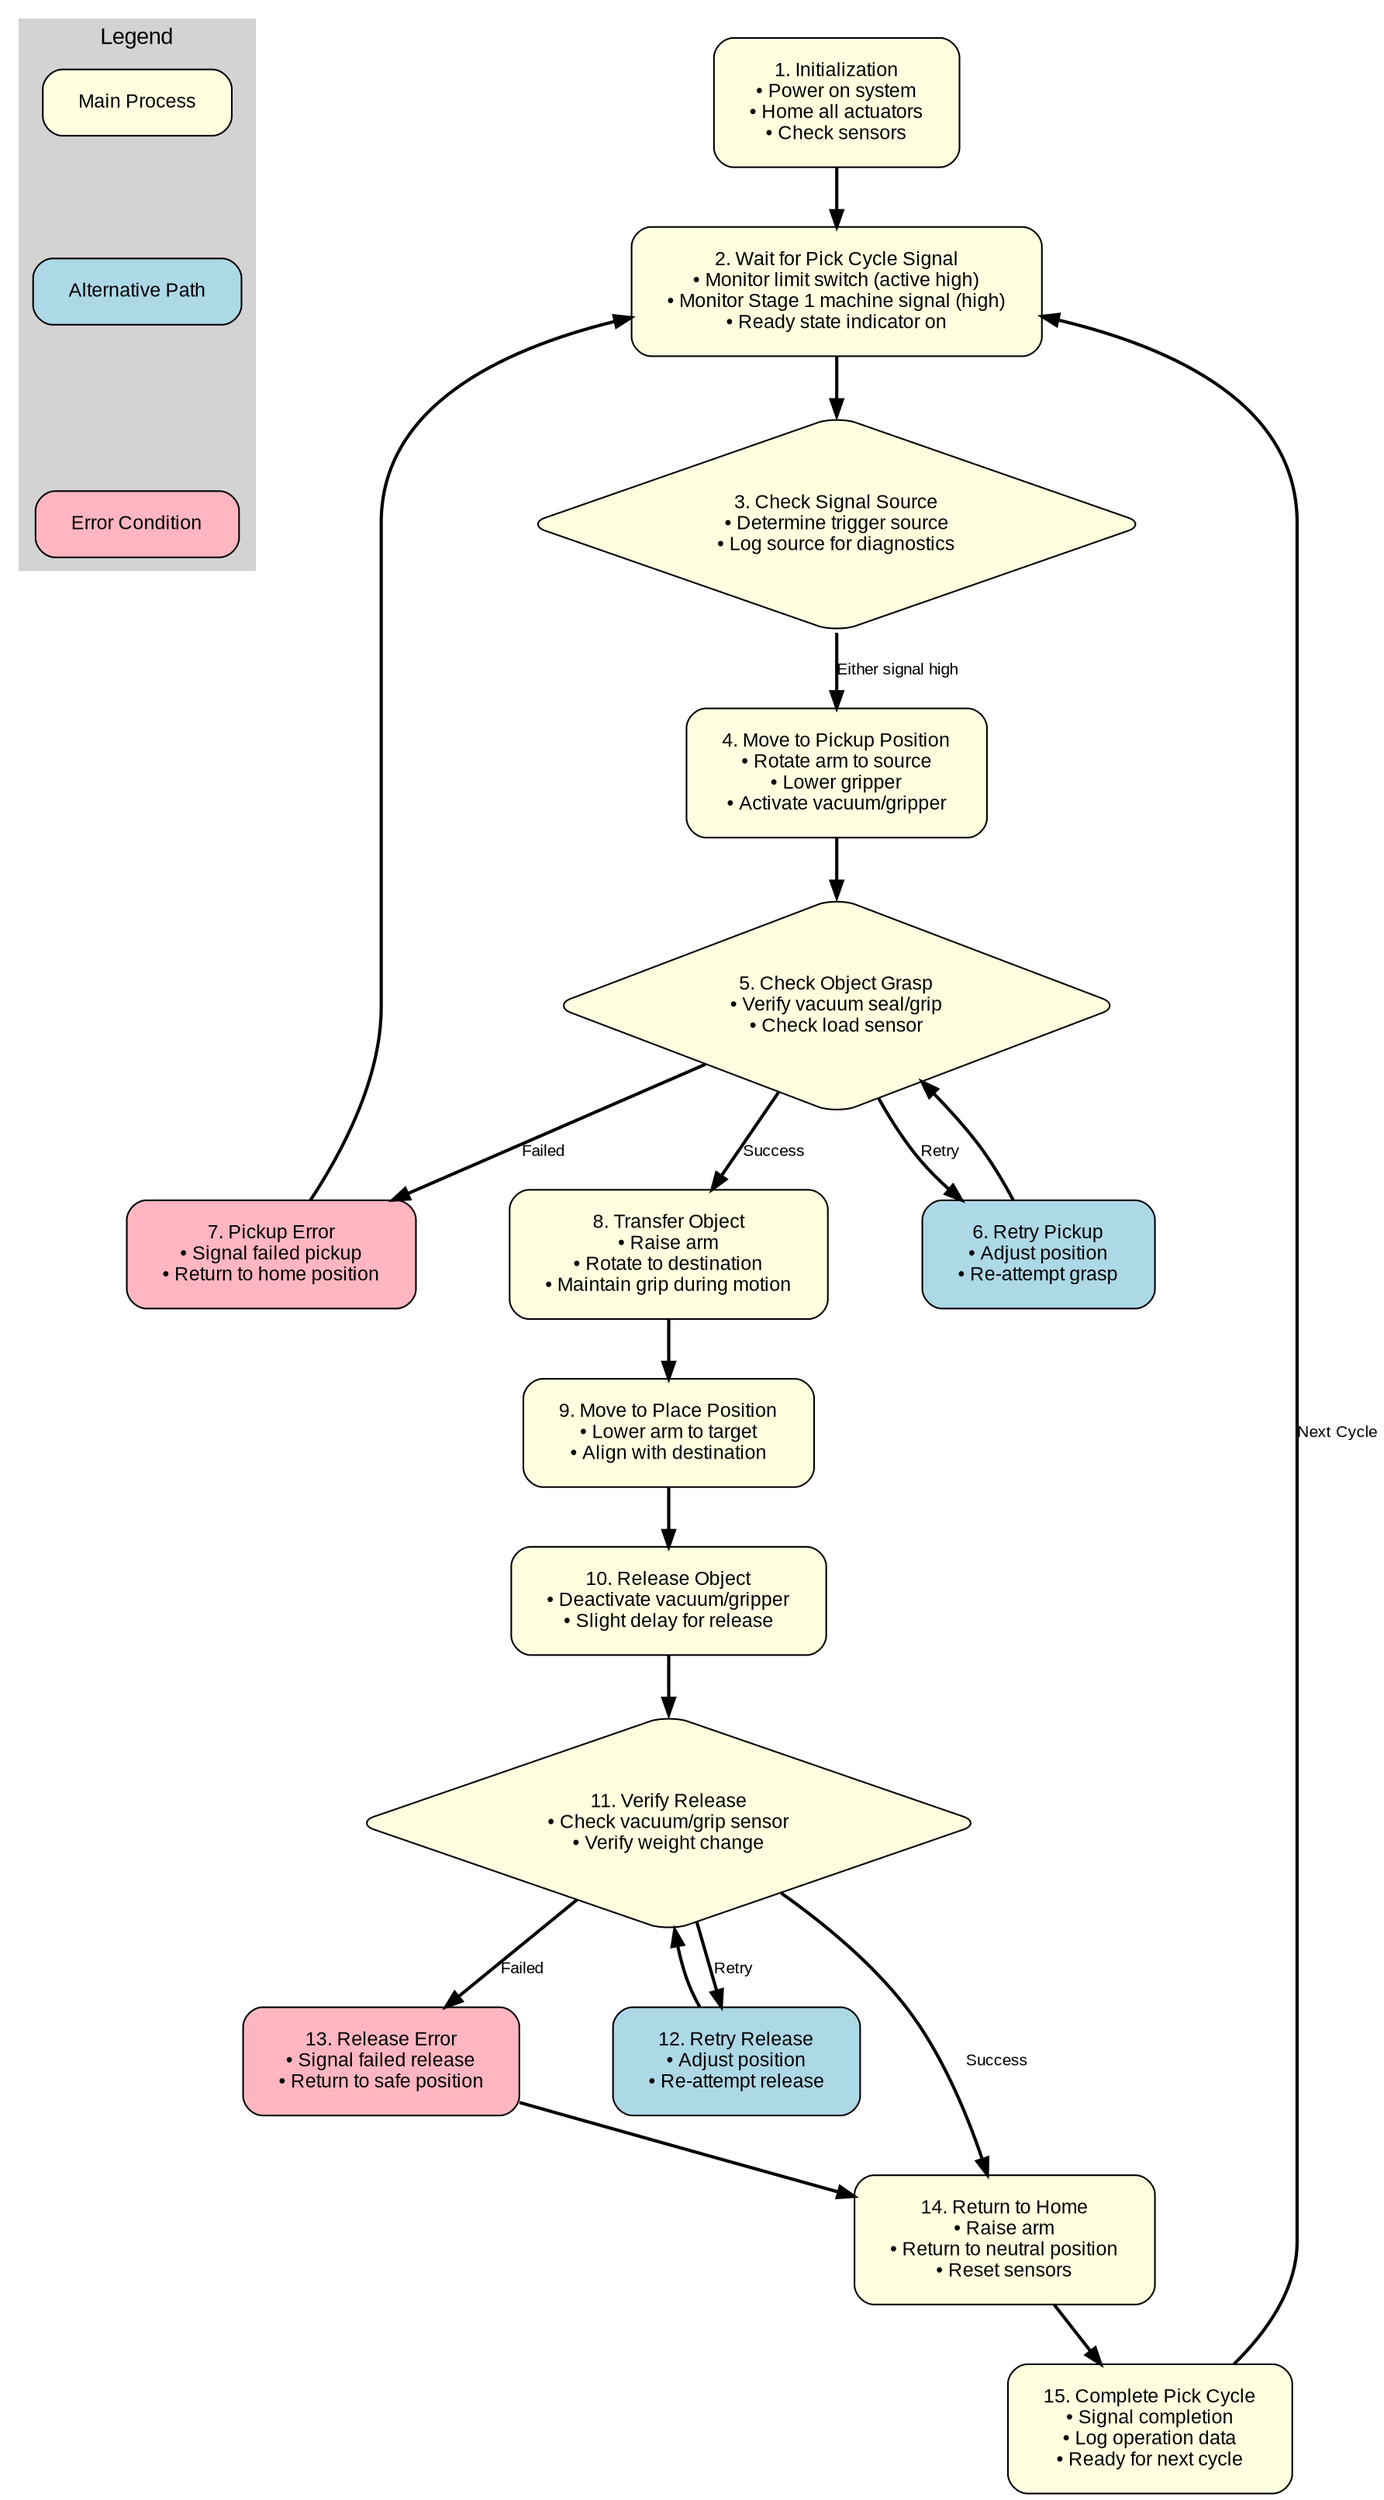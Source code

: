 digraph "Transfer_Arm_Flow" {
    // Graph settings
    graph [fontname="Arial", ranksep=0.5, nodesep=0.8, splines=true];
    node [fontname="Arial", fontsize=12, style="filled,rounded", shape=box, margin="0.3,0.2"];
    edge [fontname="Arial", fontsize=10, penwidth=2];
    
    // Legend
    subgraph cluster_legend {
        label="Legend";
        style=filled;
        color=lightgrey;
        fontsize=14;
        
        legend_main [label="Main Process", fillcolor=lightyellow];
        legend_alt [label="Alternative Path", fillcolor=lightblue];
        legend_error [label="Error Condition", fillcolor=lightpink];
        
        legend_main -> legend_alt [style=invis];
        legend_alt -> legend_error [style=invis];
    }

    // Nodes
    start [label="1. Initialization\n• Power on system\n• Home all actuators\n• Check sensors", fillcolor=lightyellow];
    
    wait_pickup [label="2. Wait for Pick Cycle Signal\n• Monitor limit switch (active high)\n• Monitor Stage 1 machine signal (high)\n• Ready state indicator on", fillcolor=lightyellow];
    
    check_signal [label="3. Check Signal Source\n• Determine trigger source\n• Log source for diagnostics", shape=diamond, fillcolor=lightyellow];
    
    position_pickup [label="4. Move to Pickup Position\n• Rotate arm to source\n• Lower gripper\n• Activate vacuum/gripper", fillcolor=lightyellow];
    
    check_grasp [label="5. Check Object Grasp\n• Verify vacuum seal/grip\n• Check load sensor", shape=diamond, fillcolor=lightyellow];
    
    retry_pickup [label="6. Retry Pickup\n• Adjust position\n• Re-attempt grasp", fillcolor=lightblue];
    
    pickup_error [label="7. Pickup Error\n• Signal failed pickup\n• Return to home position", fillcolor=lightpink];
    
    transfer [label="8. Transfer Object\n• Raise arm\n• Rotate to destination\n• Maintain grip during motion", fillcolor=lightyellow];
    
    position_place [label="9. Move to Place Position\n• Lower arm to target\n• Align with destination", fillcolor=lightyellow];
    
    release_object [label="10. Release Object\n• Deactivate vacuum/gripper\n• Slight delay for release", fillcolor=lightyellow];
    
    check_release [label="11. Verify Release\n• Check vacuum/grip sensor\n• Verify weight change", shape=diamond, fillcolor=lightyellow];
    
    retry_release [label="12. Retry Release\n• Adjust position\n• Re-attempt release", fillcolor=lightblue];
    
    release_error [label="13. Release Error\n• Signal failed release\n• Return to safe position", fillcolor=lightpink];
    
    return_home [label="14. Return to Home\n• Raise arm\n• Return to neutral position\n• Reset sensors", fillcolor=lightyellow];
    
    complete_cycle [label="15. Complete Pick Cycle\n• Signal completion\n• Log operation data\n• Ready for next cycle", fillcolor=lightyellow];
    
    // Edges
    start -> wait_pickup;
    wait_pickup -> check_signal;
    
    check_signal -> position_pickup [label="Either signal high"];
    
    position_pickup -> check_grasp;
    
    check_grasp -> transfer [label="Success"];
    check_grasp -> retry_pickup [label="Retry"];
    check_grasp -> pickup_error [label="Failed"];
    
    retry_pickup -> check_grasp;
    pickup_error -> wait_pickup;
    
    transfer -> position_place;
    position_place -> release_object;
    release_object -> check_release;
    
    check_release -> return_home [label="Success"];
    check_release -> retry_release [label="Retry"];
    check_release -> release_error [label="Failed"];
    
    retry_release -> check_release;
    release_error -> return_home;
    
    return_home -> complete_cycle;
    complete_cycle -> wait_pickup [label="Next Cycle"];
} 